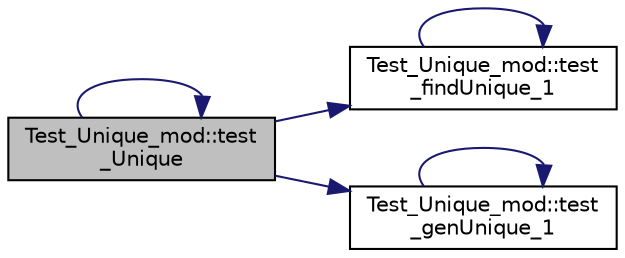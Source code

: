 digraph "Test_Unique_mod::test_Unique"
{
 // LATEX_PDF_SIZE
  edge [fontname="Helvetica",fontsize="10",labelfontname="Helvetica",labelfontsize="10"];
  node [fontname="Helvetica",fontsize="10",shape=record];
  rankdir="LR";
  Node1 [label="Test_Unique_mod::test\l_Unique",height=0.2,width=0.4,color="black", fillcolor="grey75", style="filled", fontcolor="black",tooltip=" "];
  Node1 -> Node2 [color="midnightblue",fontsize="10",style="solid",fontname="Helvetica"];
  Node2 [label="Test_Unique_mod::test\l_findUnique_1",height=0.2,width=0.4,color="black", fillcolor="white", style="filled",URL="$namespaceTest__Unique__mod.html#a4320cb09823f57000f207f5f0d014794",tooltip=" "];
  Node2 -> Node2 [color="midnightblue",fontsize="10",style="solid",fontname="Helvetica"];
  Node1 -> Node3 [color="midnightblue",fontsize="10",style="solid",fontname="Helvetica"];
  Node3 [label="Test_Unique_mod::test\l_genUnique_1",height=0.2,width=0.4,color="black", fillcolor="white", style="filled",URL="$namespaceTest__Unique__mod.html#a9d357c6282fe60514f0630d9f1e79a52",tooltip=" "];
  Node3 -> Node3 [color="midnightblue",fontsize="10",style="solid",fontname="Helvetica"];
  Node1 -> Node1 [color="midnightblue",fontsize="10",style="solid",fontname="Helvetica"];
}
